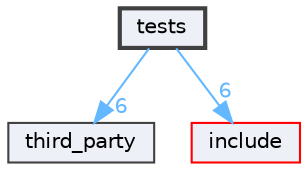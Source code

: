 digraph "tests"
{
 // LATEX_PDF_SIZE
  bgcolor="transparent";
  edge [fontname=Helvetica,fontsize=10,labelfontname=Helvetica,labelfontsize=10];
  node [fontname=Helvetica,fontsize=10,shape=box,height=0.2,width=0.4];
  compound=true
  dir_59425e443f801f1f2fd8bbe4959a3ccf [label="tests", fillcolor="#edf0f7", color="grey25", style="filled,bold", URL="dir_59425e443f801f1f2fd8bbe4959a3ccf.html",tooltip=""];
  dir_44f42edf5dd23d4deca0321224e9ce90 [label="third_party", fillcolor="#edf0f7", color="grey25", style="filled", URL="dir_44f42edf5dd23d4deca0321224e9ce90.html",tooltip=""];
  dir_d44c64559bbebec7f509842c48db8b23 [label="include", fillcolor="#edf0f7", color="red", style="filled", URL="dir_d44c64559bbebec7f509842c48db8b23.html",tooltip=""];
  dir_59425e443f801f1f2fd8bbe4959a3ccf->dir_44f42edf5dd23d4deca0321224e9ce90 [headlabel="6", labeldistance=1.5 headhref="dir_000009_000010.html" color="steelblue1" fontcolor="steelblue1"];
  dir_59425e443f801f1f2fd8bbe4959a3ccf->dir_d44c64559bbebec7f509842c48db8b23 [headlabel="6", labeldistance=1.5 headhref="dir_000009_000003.html" color="steelblue1" fontcolor="steelblue1"];
}
